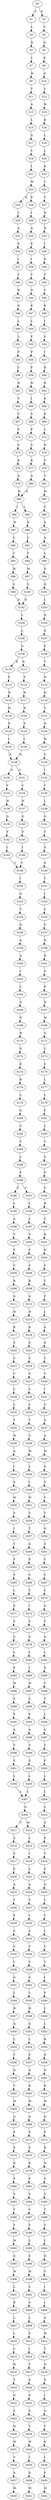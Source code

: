strict digraph  {
	S0 -> S1 [ label = F ];
	S0 -> S2 [ label = K ];
	S1 -> S3 [ label = L ];
	S2 -> S4 [ label = V ];
	S3 -> S5 [ label = D ];
	S4 -> S6 [ label = Q ];
	S5 -> S7 [ label = L ];
	S6 -> S8 [ label = E ];
	S7 -> S9 [ label = H ];
	S8 -> S10 [ label = G ];
	S9 -> S11 [ label = T ];
	S10 -> S12 [ label = V ];
	S11 -> S13 [ label = A ];
	S12 -> S14 [ label = W ];
	S13 -> S15 [ label = L ];
	S14 -> S16 [ label = K ];
	S15 -> S17 [ label = G ];
	S16 -> S18 [ label = L ];
	S17 -> S19 [ label = Y ];
	S18 -> S20 [ label = L ];
	S19 -> S21 [ label = I ];
	S20 -> S22 [ label = K ];
	S21 -> S23 [ label = W ];
	S22 -> S24 [ label = I ];
	S23 -> S25 [ label = Q ];
	S23 -> S26 [ label = E ];
	S24 -> S27 [ label = Y ];
	S25 -> S28 [ label = I ];
	S26 -> S29 [ label = I ];
	S27 -> S30 [ label = N ];
	S28 -> S31 [ label = A ];
	S29 -> S32 [ label = A ];
	S30 -> S33 [ label = D ];
	S31 -> S34 [ label = E ];
	S32 -> S35 [ label = E ];
	S33 -> S36 [ label = I ];
	S34 -> S37 [ label = I ];
	S35 -> S38 [ label = I ];
	S36 -> S39 [ label = P ];
	S37 -> S40 [ label = Y ];
	S38 -> S41 [ label = Y ];
	S39 -> S42 [ label = T ];
	S40 -> S43 [ label = R ];
	S41 -> S44 [ label = N ];
	S42 -> S45 [ label = V ];
	S43 -> S46 [ label = Q ];
	S44 -> S47 [ label = K ];
	S45 -> S48 [ label = K ];
	S46 -> S49 [ label = L ];
	S47 -> S50 [ label = L ];
	S48 -> S51 [ label = I ];
	S49 -> S52 [ label = L ];
	S50 -> S53 [ label = F ];
	S51 -> S54 [ label = S ];
	S52 -> S55 [ label = P ];
	S53 -> S56 [ label = P ];
	S54 -> S57 [ label = I ];
	S55 -> S58 [ label = L ];
	S56 -> S59 [ label = F ];
	S57 -> S60 [ label = R ];
	S58 -> S61 [ label = H ];
	S59 -> S62 [ label = H ];
	S60 -> S63 [ label = R ];
	S61 -> S64 [ label = V ];
	S62 -> S65 [ label = I ];
	S63 -> S66 [ label = K ];
	S64 -> S67 [ label = S ];
	S65 -> S68 [ label = S ];
	S66 -> S69 [ label = E ];
	S67 -> S70 [ label = F ];
	S68 -> S71 [ label = F ];
	S69 -> S72 [ label = L ];
	S70 -> S73 [ label = S ];
	S71 -> S74 [ label = S ];
	S72 -> S75 [ label = N ];
	S73 -> S76 [ label = K ];
	S74 -> S77 [ label = K ];
	S75 -> S78 [ label = C ];
	S76 -> S79 [ label = A ];
	S77 -> S80 [ label = A ];
	S78 -> S81 [ label = V ];
	S79 -> S82 [ label = R ];
	S80 -> S82 [ label = R ];
	S81 -> S83 [ label = M ];
	S82 -> S84 [ label = I ];
	S82 -> S85 [ label = L ];
	S83 -> S86 [ label = S ];
	S84 -> S87 [ label = N ];
	S85 -> S88 [ label = N ];
	S86 -> S89 [ label = S ];
	S87 -> S90 [ label = C ];
	S88 -> S91 [ label = C ];
	S89 -> S92 [ label = A ];
	S90 -> S93 [ label = T ];
	S91 -> S94 [ label = T ];
	S92 -> S95 [ label = L ];
	S93 -> S96 [ label = M ];
	S94 -> S97 [ label = M ];
	S95 -> S98 [ label = G ];
	S96 -> S99 [ label = S ];
	S97 -> S100 [ label = S ];
	S98 -> S101 [ label = Q ];
	S99 -> S102 [ label = D ];
	S100 -> S102 [ label = D ];
	S101 -> S103 [ label = L ];
	S102 -> S104 [ label = L ];
	S103 -> S105 [ label = N ];
	S104 -> S106 [ label = L ];
	S105 -> S107 [ label = Q ];
	S106 -> S108 [ label = G ];
	S107 -> S109 [ label = F ];
	S108 -> S110 [ label = R ];
	S108 -> S111 [ label = K ];
	S109 -> S112 [ label = T ];
	S110 -> S113 [ label = F ];
	S111 -> S114 [ label = F ];
	S112 -> S115 [ label = N ];
	S113 -> S116 [ label = N ];
	S114 -> S117 [ label = N ];
	S115 -> S118 [ label = K ];
	S116 -> S119 [ label = H ];
	S117 -> S120 [ label = H ];
	S118 -> S121 [ label = V ];
	S119 -> S122 [ label = F ];
	S120 -> S123 [ label = F ];
	S121 -> S124 [ label = N ];
	S122 -> S125 [ label = I ];
	S123 -> S126 [ label = I ];
	S124 -> S127 [ label = W ];
	S125 -> S128 [ label = N ];
	S126 -> S128 [ label = N ];
	S127 -> S129 [ label = Y ];
	S128 -> S130 [ label = G ];
	S128 -> S131 [ label = Q ];
	S129 -> S132 [ label = I ];
	S130 -> S133 [ label = V ];
	S131 -> S134 [ label = V ];
	S132 -> S135 [ label = V ];
	S133 -> S136 [ label = H ];
	S134 -> S137 [ label = H ];
	S135 -> S138 [ label = L ];
	S136 -> S139 [ label = G ];
	S137 -> S140 [ label = G ];
	S138 -> S141 [ label = G ];
	S139 -> S142 [ label = F ];
	S140 -> S143 [ label = F ];
	S141 -> S144 [ label = T ];
	S142 -> S145 [ label = I ];
	S143 -> S146 [ label = I ];
	S144 -> S147 [ label = G ];
	S145 -> S148 [ label = V ];
	S146 -> S148 [ label = V ];
	S147 -> S149 [ label = A ];
	S148 -> S150 [ label = I ];
	S149 -> S151 [ label = T ];
	S150 -> S152 [ label = G ];
	S151 -> S153 [ label = I ];
	S152 -> S154 [ label = T ];
	S153 -> S155 [ label = L ];
	S154 -> S156 [ label = G ];
	S155 -> S157 [ label = F ];
	S156 -> S158 [ label = A ];
	S157 -> S159 [ label = N ];
	S158 -> S160 [ label = A ];
	S159 -> S161 [ label = R ];
	S160 -> S162 [ label = I ];
	S161 -> S163 [ label = G ];
	S162 -> S164 [ label = L ];
	S163 -> S165 [ label = E ];
	S164 -> S166 [ label = A ];
	S165 -> S167 [ label = Q ];
	S166 -> S168 [ label = N ];
	S167 -> S169 [ label = M ];
	S168 -> S170 [ label = R ];
	S169 -> S171 [ label = G ];
	S170 -> S172 [ label = G ];
	S171 -> S173 [ label = C ];
	S172 -> S174 [ label = E ];
	S173 -> S175 [ label = S ];
	S174 -> S176 [ label = R ];
	S175 -> S177 [ label = L ];
	S176 -> S178 [ label = L ];
	S177 -> S179 [ label = L ];
	S178 -> S180 [ label = G ];
	S179 -> S181 [ label = F ];
	S180 -> S182 [ label = C ];
	S181 -> S183 [ label = L ];
	S182 -> S184 [ label = S ];
	S183 -> S185 [ label = V ];
	S184 -> S186 [ label = L ];
	S185 -> S187 [ label = S ];
	S186 -> S188 [ label = F ];
	S187 -> S189 [ label = F ];
	S188 -> S190 [ label = F ];
	S188 -> S191 [ label = V ];
	S189 -> S192 [ label = C ];
	S190 -> S193 [ label = L ];
	S191 -> S194 [ label = L ];
	S192 -> S195 [ label = R ];
	S193 -> S196 [ label = A ];
	S194 -> S197 [ label = L ];
	S195 -> S198 [ label = V ];
	S196 -> S199 [ label = V ];
	S197 -> S200 [ label = V ];
	S198 -> S201 [ label = R ];
	S199 -> S202 [ label = F ];
	S200 -> S203 [ label = F ];
	S201 -> S204 [ label = K ];
	S202 -> S205 [ label = C ];
	S203 -> S206 [ label = C ];
	S204 -> S207 [ label = S ];
	S205 -> S208 [ label = R ];
	S206 -> S209 [ label = R ];
	S207 -> S210 [ label = C ];
	S208 -> S211 [ label = G ];
	S209 -> S212 [ label = A ];
	S210 -> S213 [ label = F ];
	S211 -> S214 [ label = H ];
	S212 -> S215 [ label = H ];
	S213 -> S216 [ label = L ];
	S214 -> S217 [ label = K ];
	S215 -> S218 [ label = K ];
	S216 -> S219 [ label = A ];
	S217 -> S220 [ label = S ];
	S218 -> S221 [ label = S ];
	S219 -> S222 [ label = G ];
	S220 -> S223 [ label = C ];
	S221 -> S224 [ label = S ];
	S222 -> S225 [ label = T ];
	S223 -> S226 [ label = C ];
	S224 -> S227 [ label = V ];
	S225 -> S228 [ label = V ];
	S226 -> S229 [ label = L ];
	S227 -> S230 [ label = L ];
	S228 -> S231 [ label = I ];
	S229 -> S232 [ label = L ];
	S230 -> S233 [ label = L ];
	S231 -> S234 [ label = V ];
	S232 -> S235 [ label = V ];
	S233 -> S236 [ label = V ];
	S234 -> S237 [ label = A ];
	S235 -> S238 [ label = W ];
	S236 -> S239 [ label = C ];
	S237 -> S240 [ label = A ];
	S238 -> S241 [ label = A ];
	S239 -> S242 [ label = M ];
	S240 -> S243 [ label = M ];
	S241 -> S244 [ label = I ];
	S242 -> S245 [ label = L ];
	S243 -> S246 [ label = G ];
	S244 -> S247 [ label = A ];
	S245 -> S248 [ label = I ];
	S246 -> S249 [ label = S ];
	S247 -> S250 [ label = W ];
	S248 -> S251 [ label = W ];
	S249 -> S252 [ label = V ];
	S250 -> S253 [ label = S ];
	S251 -> S254 [ label = C ];
	S252 -> S255 [ label = T ];
	S253 -> S256 [ label = I ];
	S254 -> S257 [ label = T ];
	S255 -> S258 [ label = G ];
	S256 -> S259 [ label = T ];
	S257 -> S260 [ label = A ];
	S258 -> S261 [ label = S ];
	S259 -> S262 [ label = F ];
	S260 -> S263 [ label = F ];
	S261 -> S264 [ label = V ];
	S262 -> S265 [ label = V ];
	S263 -> S266 [ label = V ];
	S264 -> S267 [ label = V ];
	S265 -> S268 [ label = L ];
	S266 -> S269 [ label = T ];
	S267 -> S270 [ label = S ];
	S268 -> S271 [ label = F ];
	S269 -> S272 [ label = I ];
	S270 -> S273 [ label = G ];
	S271 -> S274 [ label = S ];
	S272 -> S275 [ label = S ];
	S273 -> S276 [ label = Y ];
	S274 -> S277 [ label = S ];
	S275 -> S278 [ label = S ];
	S276 -> S279 [ label = A ];
	S277 -> S280 [ label = L ];
	S278 -> S281 [ label = L ];
	S279 -> S282 [ label = L ];
	S280 -> S283 [ label = F ];
	S281 -> S284 [ label = I ];
	S282 -> S285 [ label = S ];
	S283 -> S286 [ label = W ];
	S284 -> S287 [ label = W ];
	S285 -> S288 [ label = Y ];
	S286 -> S289 [ label = S ];
	S287 -> S290 [ label = L ];
	S288 -> S291 [ label = Y ];
	S289 -> S292 [ label = F ];
	S290 -> S293 [ label = F ];
	S291 -> S294 [ label = L ];
	S292 -> S295 [ label = A ];
	S293 -> S296 [ label = A ];
	S294 -> S297 [ label = G ];
	S295 -> S298 [ label = V ];
	S296 -> S299 [ label = V ];
	S297 -> S300 [ label = V ];
	S298 -> S301 [ label = S ];
	S299 -> S302 [ label = S ];
	S300 -> S303 [ label = F ];
	S301 -> S304 [ label = L ];
	S302 -> S305 [ label = L ];
	S303 -> S306 [ label = L ];
	S304 -> S307 [ label = L ];
	S305 -> S307 [ label = L ];
	S306 -> S308 [ label = L ];
	S307 -> S309 [ label = G ];
	S308 -> S310 [ label = S ];
	S309 -> S311 [ label = V ];
	S309 -> S312 [ label = M ];
	S310 -> S313 [ label = G ];
	S311 -> S314 [ label = S ];
	S312 -> S315 [ label = L ];
	S313 -> S316 [ label = F ];
	S314 -> S317 [ label = S ];
	S315 -> S318 [ label = I ];
	S316 -> S319 [ label = T ];
	S317 -> S320 [ label = F ];
	S318 -> S321 [ label = L ];
	S319 -> S322 [ label = F ];
	S320 -> S323 [ label = A ];
	S321 -> S324 [ label = A ];
	S322 -> S325 [ label = G ];
	S323 -> S326 [ label = V ];
	S324 -> S327 [ label = V ];
	S325 -> S328 [ label = L ];
	S326 -> S329 [ label = F ];
	S327 -> S330 [ label = I ];
	S328 -> S331 [ label = V ];
	S329 -> S332 [ label = S ];
	S330 -> S333 [ label = S ];
	S331 -> S334 [ label = L ];
	S332 -> S335 [ label = C ];
	S333 -> S336 [ label = C ];
	S334 -> S337 [ label = C ];
	S335 -> S338 [ label = I ];
	S336 -> S339 [ label = V ];
	S337 -> S340 [ label = T ];
	S338 -> S341 [ label = G ];
	S339 -> S342 [ label = G ];
	S340 -> S343 [ label = I ];
	S341 -> S344 [ label = L ];
	S342 -> S345 [ label = L ];
	S343 -> S346 [ label = F ];
	S344 -> S347 [ label = H ];
	S345 -> S348 [ label = H ];
	S346 -> S349 [ label = L ];
	S347 -> S350 [ label = Q ];
	S348 -> S351 [ label = Q ];
	S349 -> S352 [ label = L ];
	S350 -> S353 [ label = L ];
	S351 -> S354 [ label = L ];
	S352 -> S355 [ label = R ];
	S353 -> S356 [ label = V ];
	S354 -> S357 [ label = F ];
	S355 -> S358 [ label = N ];
	S356 -> S359 [ label = D ];
	S357 -> S360 [ label = D ];
	S358 -> S361 [ label = N ];
	S359 -> S362 [ label = V ];
	S360 -> S363 [ label = K ];
	S361 -> S364 [ label = R ];
	S362 -> S365 [ label = W ];
	S363 -> S366 [ label = W ];
	S364 -> S367 [ label = W ];
	S365 -> S368 [ label = G ];
	S366 -> S369 [ label = G ];
	S367 -> S370 [ label = D ];
	S368 -> S371 [ label = P ];
	S369 -> S372 [ label = P ];
	S370 -> S373 [ label = P ];
	S371 -> S374 [ label = S ];
	S372 -> S375 [ label = S ];
	S373 -> S376 [ label = R ];
	S374 -> S377 [ label = R ];
	S375 -> S378 [ label = K ];
	S376 -> S379 [ label = N ];
	S377 -> S380 [ label = P ];
	S378 -> S381 [ label = P ];
	S379 -> S382 [ label = S ];
	S380 -> S383 [ label = S ];
	S381 -> S384 [ label = S ];
	S382 -> S385 [ label = S ];
	S383 -> S386 [ label = V ];
	S384 -> S387 [ label = V ];
	S385 -> S388 [ label = T ];
	S386 -> S389 [ label = Y ];
	S387 -> S390 [ label = Y ];
	S388 -> S391 [ label = Y ];
	S389 -> S392 [ label = M ];
	S390 -> S393 [ label = L ];
	S391 -> S394 [ label = L ];
	S392 -> S395 [ label = G ];
	S393 -> S396 [ label = E ];
	S394 -> S397 [ label = D ];
	S395 -> S398 [ label = W ];
	S396 -> S399 [ label = W ];
	S397 -> S400 [ label = V ];
	S398 -> S401 [ label = L ];
	S399 -> S402 [ label = V ];
	S400 -> S403 [ label = I ];
	S401 -> S404 [ label = R ];
	S402 -> S405 [ label = S ];
	S403 -> S406 [ label = I ];
	S404 -> S407 [ label = L ];
	S405 -> S408 [ label = L ];
	S406 -> S409 [ label = A ];
	S407 -> S410 [ label = L ];
	S408 -> S411 [ label = F ];
	S409 -> S412 [ label = W ];
	S410 -> S413 [ label = L ];
	S411 -> S414 [ label = I ];
	S412 -> S415 [ label = T ];
	S413 -> S416 [ label = H ];
	S414 -> S417 [ label = T ];
	S415 -> S418 [ label = Q ];
	S416 -> S419 [ label = T ];
	S417 -> S420 [ label = A ];
	S418 -> S421 [ label = S ];
	S419 -> S422 [ label = G ];
	S420 -> S423 [ label = G ];
	S421 -> S424 [ label = I ];
	S422 -> S425 [ label = S ];
	S423 -> S426 [ label = S ];
	S424 -> S427 [ label = A ];
	S425 -> S428 [ label = N ];
	S426 -> S429 [ label = T ];
	S427 -> S430 [ label = T ];
	S428 -> S431 [ label = W ];
	S429 -> S432 [ label = W ];
	S430 -> S433 [ label = K ];
	S431 -> S434 [ label = V ];
	S432 -> S435 [ label = I ];
	S433 -> S436 [ label = L ];
	S434 -> S437 [ label = A ];
	S435 -> S438 [ label = G ];
	S436 -> S439 [ label = P ];
	S437 -> S440 [ label = M ];
	S438 -> S441 [ label = M ];
	S439 -> S442 [ label = M ];
}
